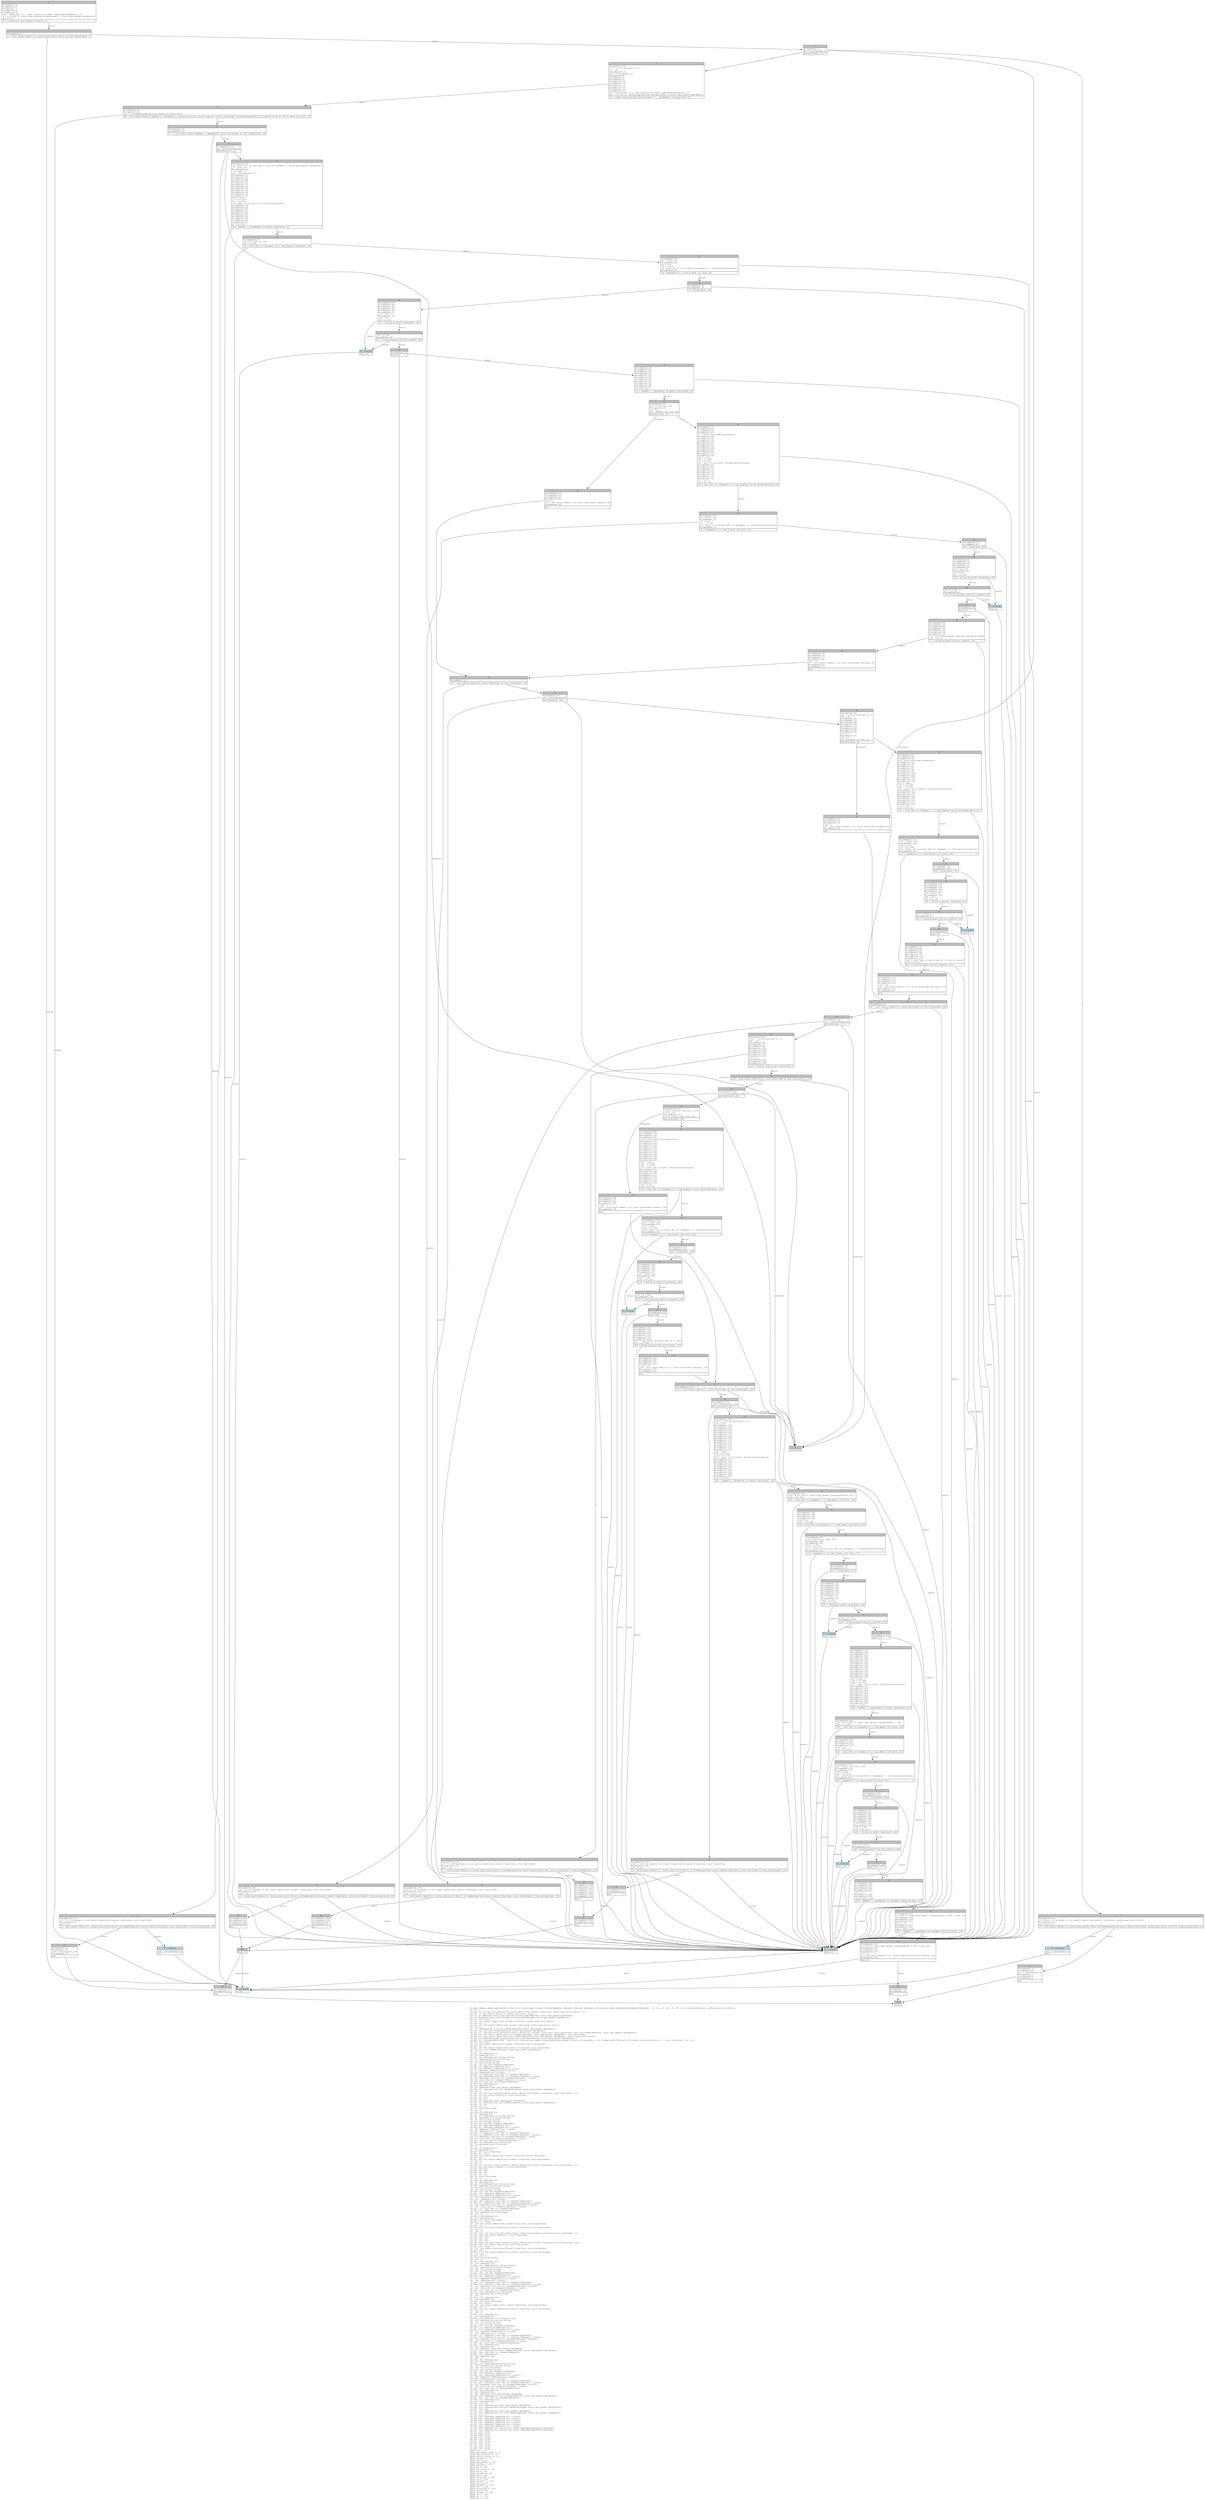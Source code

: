 digraph Mir_0_5579 {
    graph [fontname="Courier, monospace"];
    node [fontname="Courier, monospace"];
    edge [fontname="Courier, monospace"];
    label=<fn admin::handle_update_spot_market_if_factor(_1: anchor_lang::context::Context&lt;ReErased, ReErased, ReErased, ReErased, instructions::admin::AdminUpdateSpotMarket&lt;ReErased&gt;&gt;, _2: u16, _3: u32, _4: u32) -&gt; std::result::Result&lt;(), anchor_lang::error::Error&gt;<br align="left"/>let _5: ();<br align="left"/>let mut _6: std::ops::ControlFlow&lt;std::result::Result&lt;std::convert::Infallible, anchor_lang::error::Error&gt;, ()&gt;;<br align="left"/>let mut _7: std::result::Result&lt;(), anchor_lang::error::Error&gt;;<br align="left"/>let mut _8: &amp;ReErased anchor_lang::prelude::AccountLoader&lt;ReErased, state::spot_market::SpotMarket&gt;;<br align="left"/>let _9: &amp;ReErased anchor_lang::prelude::AccountLoader&lt;ReErased, state::spot_market::SpotMarket&gt;;<br align="left"/>let mut _10: isize;<br align="left"/>let _11: std::result::Result&lt;std::convert::Infallible, anchor_lang::error::Error&gt;;<br align="left"/>let mut _12: !;<br align="left"/>let mut _13: std::result::Result&lt;std::convert::Infallible, anchor_lang::error::Error&gt;;<br align="left"/>let _14: ();<br align="left"/>let _15: &amp;ReErased mut std::cell::RefMut&lt;ReErased, state::spot_market::SpotMarket&gt;;<br align="left"/>let mut _16: std::cell::RefMut&lt;ReErased, state::spot_market::SpotMarket&gt;;<br align="left"/>let mut _17: std::ops::ControlFlow&lt;std::result::Result&lt;std::convert::Infallible, error::ErrorCode&gt;, std::cell::RefMut&lt;ReErased, state::spot_market::SpotMarket&gt;&gt;;<br align="left"/>let mut _18: std::result::Result&lt;std::cell::RefMut&lt;ReErased, state::spot_market::SpotMarket&gt;, error::ErrorCode&gt;;<br align="left"/>let mut _19: std::result::Result&lt;std::cell::RefMut&lt;ReErased, state::spot_market::SpotMarket&gt;, anchor_lang::error::Error&gt;;<br align="left"/>let mut _20: &amp;ReErased anchor_lang::prelude::AccountLoader&lt;ReErased, state::spot_market::SpotMarket&gt;;<br align="left"/>let mut _21: Closure(DefId(0:5580 ~ drift[d311]::instructions::admin::handle_update_spot_market_if_factor::{closure#0}), [i32, Binder(extern &quot;RustCall&quot; fn((anchor_lang::error::Error,)) -&gt; error::ErrorCode, []), ()]);<br align="left"/>let mut _22: isize;<br align="left"/>let _23: std::result::Result&lt;std::convert::Infallible, error::ErrorCode&gt;;<br align="left"/>let mut _24: !;<br align="left"/>let mut _25: std::result::Result&lt;std::convert::Infallible, error::ErrorCode&gt;;<br align="left"/>let _26: std::cell::RefMut&lt;ReErased, state::spot_market::SpotMarket&gt;;<br align="left"/>let _27: ();<br align="left"/>let mut _28: &amp;ReErased str;<br align="left"/>let _29: &amp;ReErased str;<br align="left"/>let mut _30: &amp;ReErased std::string::String;<br align="left"/>let _31: &amp;ReErased std::string::String;<br align="left"/>let _32: std::string::String;<br align="left"/>let _33: std::string::String;<br align="left"/>let mut _34: std::fmt::Arguments&lt;ReErased&gt;;<br align="left"/>let mut _35: &amp;ReErased [&amp;ReErased str];<br align="left"/>let mut _36: &amp;ReErased [&amp;ReErased str; 1_usize];<br align="left"/>let _37: &amp;ReErased [&amp;ReErased str; 1_usize];<br align="left"/>let _38: [&amp;ReErased str; 1_usize];<br align="left"/>let mut _39: &amp;ReErased [core::fmt::rt::Argument&lt;ReErased&gt;];<br align="left"/>let mut _40: &amp;ReErased [core::fmt::rt::Argument&lt;ReErased&gt;; 1_usize];<br align="left"/>let _41: &amp;ReErased [core::fmt::rt::Argument&lt;ReErased&gt;; 1_usize];<br align="left"/>let _42: [core::fmt::rt::Argument&lt;ReErased&gt;; 1_usize];<br align="left"/>let mut _43: core::fmt::rt::Argument&lt;ReErased&gt;;<br align="left"/>let mut _44: &amp;ReErased u16;<br align="left"/>let _45: &amp;ReErased u16;<br align="left"/>let _46: &amp;ReErased state::spot_market::SpotMarket;<br align="left"/>let mut _47: &amp;ReErased std::cell::RefMut&lt;ReErased, state::spot_market::SpotMarket&gt;;<br align="left"/>let _48: ();<br align="left"/>let mut _49: std::ops::ControlFlow&lt;std::result::Result&lt;std::convert::Infallible, error::ErrorCode&gt;, ()&gt;;<br align="left"/>let mut _50: std::result::Result&lt;(), error::ErrorCode&gt;;<br align="left"/>let mut _51: bool;<br align="left"/>let mut _52: u16;<br align="left"/>let mut _53: &amp;ReErased state::spot_market::SpotMarket;<br align="left"/>let mut _54: &amp;ReErased std::cell::RefMut&lt;ReErased, state::spot_market::SpotMarket&gt;;<br align="left"/>let mut _55: u16;<br align="left"/>let mut _56: ();<br align="left"/>let _57: error::ErrorCode;<br align="left"/>let _58: ();<br align="left"/>let mut _59: &amp;ReErased str;<br align="left"/>let _60: &amp;ReErased str;<br align="left"/>let mut _61: &amp;ReErased std::string::String;<br align="left"/>let _62: &amp;ReErased std::string::String;<br align="left"/>let _63: std::string::String;<br align="left"/>let _64: std::string::String;<br align="left"/>let mut _65: std::fmt::Arguments&lt;ReErased&gt;;<br align="left"/>let mut _66: &amp;ReErased [&amp;ReErased str];<br align="left"/>let mut _67: &amp;ReErased [&amp;ReErased str; 2_usize];<br align="left"/>let _68: &amp;ReErased [&amp;ReErased str; 2_usize];<br align="left"/>let _69: [&amp;ReErased str; 2_usize];<br align="left"/>let mut _70: &amp;ReErased [core::fmt::rt::Argument&lt;ReErased&gt;];<br align="left"/>let mut _71: &amp;ReErased [core::fmt::rt::Argument&lt;ReErased&gt;; 1_usize];<br align="left"/>let _72: &amp;ReErased [core::fmt::rt::Argument&lt;ReErased&gt;; 1_usize];<br align="left"/>let _73: [core::fmt::rt::Argument&lt;ReErased&gt;; 1_usize];<br align="left"/>let mut _74: core::fmt::rt::Argument&lt;ReErased&gt;;<br align="left"/>let mut _75: &amp;ReErased error::ErrorCode;<br align="left"/>let _76: &amp;ReErased error::ErrorCode;<br align="left"/>let _77: ();<br align="left"/>let mut _78: &amp;ReErased str;<br align="left"/>let _79: &amp;ReErased str;<br align="left"/>let mut _80: error::ErrorCode;<br align="left"/>let mut _81: isize;<br align="left"/>let _82: std::result::Result&lt;std::convert::Infallible, error::ErrorCode&gt;;<br align="left"/>let mut _83: !;<br align="left"/>let mut _84: std::result::Result&lt;std::convert::Infallible, error::ErrorCode&gt;;<br align="left"/>let _85: ();<br align="left"/>let _86: ();<br align="left"/>let mut _87: std::ops::ControlFlow&lt;std::result::Result&lt;std::convert::Infallible, error::ErrorCode&gt;, ()&gt;;<br align="left"/>let mut _88: std::result::Result&lt;(), error::ErrorCode&gt;;<br align="left"/>let mut _89: bool;<br align="left"/>let mut _90: u32;<br align="left"/>let mut _91: u32;<br align="left"/>let mut _92: ();<br align="left"/>let _93: error::ErrorCode;<br align="left"/>let _94: ();<br align="left"/>let mut _95: &amp;ReErased str;<br align="left"/>let _96: &amp;ReErased str;<br align="left"/>let mut _97: &amp;ReErased std::string::String;<br align="left"/>let _98: &amp;ReErased std::string::String;<br align="left"/>let _99: std::string::String;<br align="left"/>let _100: std::string::String;<br align="left"/>let mut _101: std::fmt::Arguments&lt;ReErased&gt;;<br align="left"/>let mut _102: &amp;ReErased [&amp;ReErased str];<br align="left"/>let mut _103: &amp;ReErased [&amp;ReErased str; 2_usize];<br align="left"/>let _104: &amp;ReErased [&amp;ReErased str; 2_usize];<br align="left"/>let _105: [&amp;ReErased str; 2_usize];<br align="left"/>let mut _106: &amp;ReErased [core::fmt::rt::Argument&lt;ReErased&gt;];<br align="left"/>let mut _107: &amp;ReErased [core::fmt::rt::Argument&lt;ReErased&gt;; 1_usize];<br align="left"/>let _108: &amp;ReErased [core::fmt::rt::Argument&lt;ReErased&gt;; 1_usize];<br align="left"/>let _109: [core::fmt::rt::Argument&lt;ReErased&gt;; 1_usize];<br align="left"/>let mut _110: core::fmt::rt::Argument&lt;ReErased&gt;;<br align="left"/>let mut _111: &amp;ReErased error::ErrorCode;<br align="left"/>let _112: &amp;ReErased error::ErrorCode;<br align="left"/>let _113: ();<br align="left"/>let mut _114: &amp;ReErased str;<br align="left"/>let _115: &amp;ReErased str;<br align="left"/>let mut _116: error::ErrorCode;<br align="left"/>let mut _117: isize;<br align="left"/>let _118: std::result::Result&lt;std::convert::Infallible, error::ErrorCode&gt;;<br align="left"/>let mut _119: !;<br align="left"/>let mut _120: std::result::Result&lt;std::convert::Infallible, error::ErrorCode&gt;;<br align="left"/>let _121: ();<br align="left"/>let _122: ();<br align="left"/>let mut _123: std::ops::ControlFlow&lt;std::result::Result&lt;std::convert::Infallible, error::ErrorCode&gt;, ()&gt;;<br align="left"/>let mut _124: std::result::Result&lt;(), error::ErrorCode&gt;;<br align="left"/>let mut _125: bool;<br align="left"/>let mut _126: u32;<br align="left"/>let mut _127: u32;<br align="left"/>let mut _128: std::ops::ControlFlow&lt;std::result::Result&lt;std::convert::Infallible, error::ErrorCode&gt;, u32&gt;;<br align="left"/>let mut _129: std::result::Result&lt;u32, error::ErrorCode&gt;;<br align="left"/>let mut _130: isize;<br align="left"/>let _131: std::result::Result&lt;std::convert::Infallible, error::ErrorCode&gt;;<br align="left"/>let mut _132: !;<br align="left"/>let mut _133: std::result::Result&lt;std::convert::Infallible, error::ErrorCode&gt;;<br align="left"/>let _134: u32;<br align="left"/>let mut _135: ();<br align="left"/>let _136: error::ErrorCode;<br align="left"/>let _137: ();<br align="left"/>let mut _138: &amp;ReErased str;<br align="left"/>let _139: &amp;ReErased str;<br align="left"/>let mut _140: &amp;ReErased std::string::String;<br align="left"/>let _141: &amp;ReErased std::string::String;<br align="left"/>let _142: std::string::String;<br align="left"/>let _143: std::string::String;<br align="left"/>let mut _144: std::fmt::Arguments&lt;ReErased&gt;;<br align="left"/>let mut _145: &amp;ReErased [&amp;ReErased str];<br align="left"/>let mut _146: &amp;ReErased [&amp;ReErased str; 2_usize];<br align="left"/>let _147: &amp;ReErased [&amp;ReErased str; 2_usize];<br align="left"/>let _148: [&amp;ReErased str; 2_usize];<br align="left"/>let mut _149: &amp;ReErased [core::fmt::rt::Argument&lt;ReErased&gt;];<br align="left"/>let mut _150: &amp;ReErased [core::fmt::rt::Argument&lt;ReErased&gt;; 1_usize];<br align="left"/>let _151: &amp;ReErased [core::fmt::rt::Argument&lt;ReErased&gt;; 1_usize];<br align="left"/>let _152: [core::fmt::rt::Argument&lt;ReErased&gt;; 1_usize];<br align="left"/>let mut _153: core::fmt::rt::Argument&lt;ReErased&gt;;<br align="left"/>let mut _154: &amp;ReErased error::ErrorCode;<br align="left"/>let _155: &amp;ReErased error::ErrorCode;<br align="left"/>let _156: ();<br align="left"/>let mut _157: &amp;ReErased str;<br align="left"/>let _158: &amp;ReErased str;<br align="left"/>let mut _159: error::ErrorCode;<br align="left"/>let mut _160: isize;<br align="left"/>let _161: std::result::Result&lt;std::convert::Infallible, error::ErrorCode&gt;;<br align="left"/>let mut _162: !;<br align="left"/>let mut _163: std::result::Result&lt;std::convert::Infallible, error::ErrorCode&gt;;<br align="left"/>let _164: ();<br align="left"/>let _165: ();<br align="left"/>let mut _166: &amp;ReErased str;<br align="left"/>let _167: &amp;ReErased str;<br align="left"/>let mut _168: &amp;ReErased std::string::String;<br align="left"/>let _169: &amp;ReErased std::string::String;<br align="left"/>let _170: std::string::String;<br align="left"/>let _171: std::string::String;<br align="left"/>let mut _172: std::fmt::Arguments&lt;ReErased&gt;;<br align="left"/>let mut _173: &amp;ReErased [&amp;ReErased str];<br align="left"/>let mut _174: &amp;ReErased [&amp;ReErased str; 2_usize];<br align="left"/>let _175: &amp;ReErased [&amp;ReErased str; 2_usize];<br align="left"/>let _176: [&amp;ReErased str; 2_usize];<br align="left"/>let mut _177: &amp;ReErased [core::fmt::rt::Argument&lt;ReErased&gt;];<br align="left"/>let mut _178: &amp;ReErased [core::fmt::rt::Argument&lt;ReErased&gt;; 2_usize];<br align="left"/>let _179: &amp;ReErased [core::fmt::rt::Argument&lt;ReErased&gt;; 2_usize];<br align="left"/>let _180: [core::fmt::rt::Argument&lt;ReErased&gt;; 2_usize];<br align="left"/>let mut _181: core::fmt::rt::Argument&lt;ReErased&gt;;<br align="left"/>let mut _182: &amp;ReErased u32;<br align="left"/>let _183: &amp;ReErased u32;<br align="left"/>let _184: &amp;ReErased state::spot_market::SpotMarket;<br align="left"/>let mut _185: &amp;ReErased std::cell::RefMut&lt;ReErased, state::spot_market::SpotMarket&gt;;<br align="left"/>let mut _186: core::fmt::rt::Argument&lt;ReErased&gt;;<br align="left"/>let mut _187: &amp;ReErased u32;<br align="left"/>let _188: &amp;ReErased u32;<br align="left"/>let _189: ();<br align="left"/>let mut _190: &amp;ReErased str;<br align="left"/>let _191: &amp;ReErased str;<br align="left"/>let mut _192: &amp;ReErased std::string::String;<br align="left"/>let _193: &amp;ReErased std::string::String;<br align="left"/>let _194: std::string::String;<br align="left"/>let _195: std::string::String;<br align="left"/>let mut _196: std::fmt::Arguments&lt;ReErased&gt;;<br align="left"/>let mut _197: &amp;ReErased [&amp;ReErased str];<br align="left"/>let mut _198: &amp;ReErased [&amp;ReErased str; 2_usize];<br align="left"/>let _199: &amp;ReErased [&amp;ReErased str; 2_usize];<br align="left"/>let _200: [&amp;ReErased str; 2_usize];<br align="left"/>let mut _201: &amp;ReErased [core::fmt::rt::Argument&lt;ReErased&gt;];<br align="left"/>let mut _202: &amp;ReErased [core::fmt::rt::Argument&lt;ReErased&gt;; 2_usize];<br align="left"/>let _203: &amp;ReErased [core::fmt::rt::Argument&lt;ReErased&gt;; 2_usize];<br align="left"/>let _204: [core::fmt::rt::Argument&lt;ReErased&gt;; 2_usize];<br align="left"/>let mut _205: core::fmt::rt::Argument&lt;ReErased&gt;;<br align="left"/>let mut _206: &amp;ReErased u32;<br align="left"/>let _207: &amp;ReErased u32;<br align="left"/>let _208: &amp;ReErased state::spot_market::SpotMarket;<br align="left"/>let mut _209: &amp;ReErased std::cell::RefMut&lt;ReErased, state::spot_market::SpotMarket&gt;;<br align="left"/>let mut _210: core::fmt::rt::Argument&lt;ReErased&gt;;<br align="left"/>let mut _211: &amp;ReErased u32;<br align="left"/>let _212: &amp;ReErased u32;<br align="left"/>let mut _213: u32;<br align="left"/>let mut _214: &amp;ReErased mut state::spot_market::SpotMarket;<br align="left"/>let mut _215: &amp;ReErased mut std::cell::RefMut&lt;ReErased, state::spot_market::SpotMarket&gt;;<br align="left"/>let mut _216: u32;<br align="left"/>let mut _217: &amp;ReErased mut state::spot_market::SpotMarket;<br align="left"/>let mut _218: &amp;ReErased mut std::cell::RefMut&lt;ReErased, state::spot_market::SpotMarket&gt;;<br align="left"/>let mut _219: ();<br align="left"/>let mut _220: &amp;ReErased [&amp;ReErased str; 2_usize];<br align="left"/>let mut _221: &amp;ReErased [&amp;ReErased str; 2_usize];<br align="left"/>let mut _222: &amp;ReErased [&amp;ReErased str; 2_usize];<br align="left"/>let mut _223: &amp;ReErased [&amp;ReErased str; 2_usize];<br align="left"/>let mut _224: &amp;ReErased [&amp;ReErased str; 2_usize];<br align="left"/>let mut _225: &amp;ReErased [&amp;ReErased str; 1_usize];<br align="left"/>let mut _226: &amp;ReErased mut instructions::admin::AdminUpdateSpotMarket&lt;ReErased&gt;;<br align="left"/>let mut _227: &amp;ReErased mut instructions::admin::AdminUpdateSpotMarket&lt;ReErased&gt;;<br align="left"/>let mut _228: isize;<br align="left"/>let mut _229: isize;<br align="left"/>let mut _230: isize;<br align="left"/>let mut _231: isize;<br align="left"/>let mut _232: isize;<br align="left"/>let mut _233: isize;<br align="left"/>let mut _234: isize;<br align="left"/>let mut _235: isize;<br align="left"/>let mut _236: isize;<br align="left"/>let mut _237: isize;<br align="left"/>debug ctx =&gt; _1;<br align="left"/>debug spot_market_index =&gt; _2;<br align="left"/>debug user_if_factor =&gt; _3;<br align="left"/>debug total_if_factor =&gt; _4;<br align="left"/>debug residual =&gt; _11;<br align="left"/>debug val =&gt; _14;<br align="left"/>debug spot_market =&gt; _15;<br align="left"/>debug residual =&gt; _23;<br align="left"/>debug val =&gt; _26;<br align="left"/>debug res =&gt; _33;<br align="left"/>debug error_code =&gt; _57;<br align="left"/>debug res =&gt; _64;<br align="left"/>debug residual =&gt; _82;<br align="left"/>debug val =&gt; _85;<br align="left"/>debug error_code =&gt; _93;<br align="left"/>debug res =&gt; _100;<br align="left"/>debug residual =&gt; _118;<br align="left"/>debug val =&gt; _121;<br align="left"/>debug residual =&gt; _131;<br align="left"/>debug val =&gt; _134;<br align="left"/>debug error_code =&gt; _136;<br align="left"/>debug res =&gt; _143;<br align="left"/>debug residual =&gt; _161;<br align="left"/>debug val =&gt; _164;<br align="left"/>debug res =&gt; _171;<br align="left"/>debug res =&gt; _195;<br align="left"/>>;
    bb0__0_5579 [shape="none", label=<<table border="0" cellborder="1" cellspacing="0"><tr><td bgcolor="gray" align="center" colspan="1">0</td></tr><tr><td align="left" balign="left">StorageLive(_5)<br/>StorageLive(_6)<br/>StorageLive(_7)<br/>StorageLive(_8)<br/>StorageLive(_9)<br/>_226 = deref_copy (_1.1: &amp;mut instructions::admin::AdminUpdateSpotMarket&lt;'_&gt;)<br/>_9 = &amp;((*_226).2: anchor_lang::prelude::AccountLoader&lt;'_, state::spot_market::SpotMarket&gt;)<br/>_8 = &amp;(*_9)<br/></td></tr><tr><td align="left">_7 = constraints::spot_market_valid(move _8)</td></tr></table>>];
    bb1__0_5579 [shape="none", label=<<table border="0" cellborder="1" cellspacing="0"><tr><td bgcolor="gray" align="center" colspan="1">1</td></tr><tr><td align="left" balign="left">StorageDead(_8)<br/></td></tr><tr><td align="left">_6 = &lt;std::result::Result&lt;(), anchor_lang::error::Error&gt; as Try&gt;::branch(move _7)</td></tr></table>>];
    bb2__0_5579 [shape="none", label=<<table border="0" cellborder="1" cellspacing="0"><tr><td bgcolor="gray" align="center" colspan="1">2</td></tr><tr><td align="left" balign="left">StorageDead(_7)<br/>_10 = discriminant(_6)<br/></td></tr><tr><td align="left">switchInt(move _10)</td></tr></table>>];
    bb3__0_5579 [shape="none", label=<<table border="0" cellborder="1" cellspacing="0"><tr><td bgcolor="gray" align="center" colspan="1">3</td></tr><tr><td align="left" balign="left">StorageLive(_14)<br/>_14 = ((_6 as Continue).0: ())<br/>_5 = _14<br/>StorageDead(_14)<br/>_228 = discriminant(_6)<br/>StorageDead(_9)<br/>StorageDead(_6)<br/>StorageDead(_5)<br/>StorageLive(_15)<br/>StorageLive(_16)<br/>StorageLive(_17)<br/>StorageLive(_18)<br/>StorageLive(_19)<br/>StorageLive(_20)<br/>_227 = deref_copy (_1.1: &amp;mut instructions::admin::AdminUpdateSpotMarket&lt;'_&gt;)<br/>_20 = &amp;((*_227).2: anchor_lang::prelude::AccountLoader&lt;'_, state::spot_market::SpotMarket&gt;)<br/></td></tr><tr><td align="left">_19 = anchor_lang::prelude::AccountLoader::&lt;'_, SpotMarket&gt;::load_mut(move _20)</td></tr></table>>];
    bb4__0_5579 [shape="none", label=<<table border="0" cellborder="1" cellspacing="0"><tr><td bgcolor="gray" align="center" colspan="1">4</td></tr><tr><td align="left">unreachable</td></tr></table>>];
    bb5__0_5579 [shape="none", label=<<table border="0" cellborder="1" cellspacing="0"><tr><td bgcolor="gray" align="center" colspan="1">5</td></tr><tr><td align="left" balign="left">StorageLive(_11)<br/>_11 = move ((_6 as Break).0: std::result::Result&lt;std::convert::Infallible, anchor_lang::error::Error&gt;)<br/>StorageLive(_13)<br/>_13 = move _11<br/></td></tr><tr><td align="left">_0 = &lt;std::result::Result&lt;(), anchor_lang::error::Error&gt; as FromResidual&lt;std::result::Result&lt;Infallible, anchor_lang::error::Error&gt;&gt;&gt;::from_residual(move _13)</td></tr></table>>];
    bb6__0_5579 [shape="none", label=<<table border="0" cellborder="1" cellspacing="0"><tr><td bgcolor="gray" align="center" colspan="1">6</td></tr><tr><td align="left" balign="left">StorageDead(_13)<br/>StorageDead(_11)<br/>_234 = discriminant(_6)<br/>StorageDead(_9)<br/>StorageDead(_6)<br/>StorageDead(_5)<br/></td></tr><tr><td align="left">goto</td></tr></table>>];
    bb7__0_5579 [shape="none", label=<<table border="0" cellborder="1" cellspacing="0"><tr><td bgcolor="gray" align="center" colspan="1">7</td></tr><tr><td align="left" balign="left">StorageDead(_20)<br/>StorageLive(_21)<br/>_21 = {closure@programs/drift/src/macros.rs:58:44: 58:47}<br/></td></tr><tr><td align="left">_18 = std::result::Result::&lt;RefMut&lt;'_, SpotMarket&gt;, anchor_lang::error::Error&gt;::map_err::&lt;error::ErrorCode, {closure@programs/drift/src/macros.rs:58:44: 58:47}&gt;(move _19, move _21)</td></tr></table>>];
    bb8__0_5579 [shape="none", label=<<table border="0" cellborder="1" cellspacing="0"><tr><td bgcolor="gray" align="center" colspan="1">8</td></tr><tr><td align="left" balign="left">StorageDead(_21)<br/>StorageDead(_19)<br/></td></tr><tr><td align="left">_17 = &lt;std::result::Result&lt;RefMut&lt;'_, SpotMarket&gt;, error::ErrorCode&gt; as Try&gt;::branch(move _18)</td></tr></table>>];
    bb9__0_5579 [shape="none", label=<<table border="0" cellborder="1" cellspacing="0"><tr><td bgcolor="gray" align="center" colspan="1">9</td></tr><tr><td align="left" balign="left">StorageDead(_18)<br/>_22 = discriminant(_17)<br/></td></tr><tr><td align="left">switchInt(move _22)</td></tr></table>>];
    bb10__0_5579 [shape="none", label=<<table border="0" cellborder="1" cellspacing="0"><tr><td bgcolor="gray" align="center" colspan="1">10</td></tr><tr><td align="left" balign="left">StorageLive(_26)<br/>_26 = move ((_17 as Continue).0: std::cell::RefMut&lt;'_, state::spot_market::SpotMarket&gt;)<br/>_16 = move _26<br/>StorageDead(_26)<br/>_15 = &amp;mut _16<br/>_232 = discriminant(_17)<br/>StorageDead(_17)<br/>StorageLive(_27)<br/>StorageLive(_28)<br/>StorageLive(_29)<br/>StorageLive(_30)<br/>StorageLive(_31)<br/>StorageLive(_32)<br/>StorageLive(_33)<br/>StorageLive(_34)<br/>StorageLive(_35)<br/>StorageLive(_36)<br/>StorageLive(_37)<br/>_225 = const _<br/>_37 = &amp;(*_225)<br/>_36 = &amp;(*_37)<br/>_35 = move _36 as &amp;[&amp;str] (PointerCoercion(Unsize))<br/>StorageDead(_36)<br/>StorageLive(_39)<br/>StorageLive(_40)<br/>StorageLive(_41)<br/>StorageLive(_42)<br/>StorageLive(_43)<br/>StorageLive(_44)<br/>StorageLive(_45)<br/>StorageLive(_46)<br/>StorageLive(_47)<br/>_47 = &amp;(*_15)<br/></td></tr><tr><td align="left">_46 = &lt;RefMut&lt;'_, SpotMarket&gt; as Deref&gt;::deref(move _47)</td></tr></table>>];
    bb11__0_5579 [shape="none", label=<<table border="0" cellborder="1" cellspacing="0"><tr><td bgcolor="gray" align="center" colspan="1">11</td></tr><tr><td align="left" balign="left">StorageLive(_23)<br/>_23 = ((_17 as Break).0: std::result::Result&lt;std::convert::Infallible, error::ErrorCode&gt;)<br/>StorageLive(_25)<br/>_25 = _23<br/></td></tr><tr><td align="left">_0 = &lt;std::result::Result&lt;(), anchor_lang::error::Error&gt; as FromResidual&lt;std::result::Result&lt;Infallible, error::ErrorCode&gt;&gt;&gt;::from_residual(move _25)</td></tr></table>>];
    bb12__0_5579 [shape="none", label=<<table border="0" cellborder="1" cellspacing="0"><tr><td bgcolor="gray" align="center" colspan="1">12</td></tr><tr><td align="left" balign="left">StorageDead(_25)<br/>StorageDead(_23)<br/>_230 = discriminant(_17)<br/>StorageDead(_17)<br/></td></tr><tr><td align="left">goto</td></tr></table>>];
    bb13__0_5579 [shape="none", label=<<table border="0" cellborder="1" cellspacing="0"><tr><td bgcolor="gray" align="center" colspan="1">13</td></tr><tr><td align="left" balign="left">StorageDead(_47)<br/>_45 = &amp;((*_46).42: u16)<br/>_44 = &amp;(*_45)<br/></td></tr><tr><td align="left">_43 = core::fmt::rt::Argument::&lt;'_&gt;::new_display::&lt;u16&gt;(move _44)</td></tr></table>>];
    bb14__0_5579 [shape="none", label=<<table border="0" cellborder="1" cellspacing="0"><tr><td bgcolor="gray" align="center" colspan="1">14</td></tr><tr><td align="left" balign="left">StorageDead(_44)<br/>_42 = [move _43]<br/>StorageDead(_43)<br/>_41 = &amp;_42<br/>_40 = &amp;(*_41)<br/>_39 = move _40 as &amp;[core::fmt::rt::Argument&lt;'_&gt;] (PointerCoercion(Unsize))<br/>StorageDead(_40)<br/></td></tr><tr><td align="left">_34 = Arguments::&lt;'_&gt;::new_v1(move _35, move _39)</td></tr></table>>];
    bb15__0_5579 [shape="none", label=<<table border="0" cellborder="1" cellspacing="0"><tr><td bgcolor="gray" align="center" colspan="1">15</td></tr><tr><td align="left" balign="left">StorageDead(_39)<br/>StorageDead(_35)<br/></td></tr><tr><td align="left">_33 = format(move _34)</td></tr></table>>];
    bb16__0_5579 [shape="none", label=<<table border="0" cellborder="1" cellspacing="0"><tr><td bgcolor="gray" align="center" colspan="1">16</td></tr><tr><td align="left" balign="left">StorageDead(_34)<br/>StorageDead(_46)<br/>StorageDead(_45)<br/>StorageDead(_42)<br/>StorageDead(_41)<br/>StorageDead(_37)<br/>_32 = move _33<br/>StorageDead(_33)<br/>_31 = &amp;_32<br/>_30 = &amp;(*_31)<br/></td></tr><tr><td align="left">_29 = &lt;String as Deref&gt;::deref(move _30)</td></tr></table>>];
    bb17__0_5579 [shape="none", label=<<table border="0" cellborder="1" cellspacing="0"><tr><td bgcolor="gray" align="center" colspan="1">17</td></tr><tr><td align="left" balign="left">_28 = &amp;(*_29)<br/>StorageDead(_30)<br/></td></tr><tr><td align="left">_27 = solana_program::log::sol_log(move _28)</td></tr></table>>];
    bb18__0_5579 [shape="none", label=<<table border="0" cellborder="1" cellspacing="0"><tr><td bgcolor="gray" align="center" colspan="1">18</td></tr><tr><td align="left" balign="left">StorageDead(_28)<br/></td></tr><tr><td align="left">drop(_32)</td></tr></table>>];
    bb19__0_5579 [shape="none", label=<<table border="0" cellborder="1" cellspacing="0"><tr><td bgcolor="gray" align="center" colspan="1">19</td></tr><tr><td align="left" balign="left">StorageDead(_32)<br/>StorageDead(_31)<br/>StorageDead(_29)<br/>StorageDead(_27)<br/>StorageLive(_48)<br/>StorageLive(_49)<br/>StorageLive(_50)<br/>StorageLive(_51)<br/>StorageLive(_52)<br/>StorageLive(_53)<br/>StorageLive(_54)<br/>_54 = &amp;(*_15)<br/></td></tr><tr><td align="left">_53 = &lt;RefMut&lt;'_, SpotMarket&gt; as Deref&gt;::deref(move _54)</td></tr></table>>];
    bb20__0_5579 [shape="none", label=<<table border="0" cellborder="1" cellspacing="0"><tr><td bgcolor="gray" align="center" colspan="1">20</td></tr><tr><td align="left" balign="left">StorageDead(_54)<br/>_52 = ((*_53).42: u16)<br/>StorageLive(_55)<br/>_55 = _2<br/>_51 = Eq(move _52, move _55)<br/></td></tr><tr><td align="left">switchInt(move _51)</td></tr></table>>];
    bb21__0_5579 [shape="none", label=<<table border="0" cellborder="1" cellspacing="0"><tr><td bgcolor="gray" align="center" colspan="1">21</td></tr><tr><td align="left" balign="left">StorageDead(_55)<br/>StorageDead(_53)<br/>StorageDead(_52)<br/>StorageLive(_56)<br/>_56 = ()<br/>_50 = std::result::Result::&lt;(), error::ErrorCode&gt;::Ok(move _56)<br/>StorageDead(_56)<br/></td></tr><tr><td align="left">goto</td></tr></table>>];
    bb22__0_5579 [shape="none", label=<<table border="0" cellborder="1" cellspacing="0"><tr><td bgcolor="gray" align="center" colspan="1">22</td></tr><tr><td align="left" balign="left">StorageDead(_55)<br/>StorageDead(_53)<br/>StorageDead(_52)<br/>StorageLive(_57)<br/>_57 = error::ErrorCode::DefaultError<br/>StorageLive(_58)<br/>StorageLive(_59)<br/>StorageLive(_60)<br/>StorageLive(_61)<br/>StorageLive(_62)<br/>StorageLive(_63)<br/>StorageLive(_64)<br/>StorageLive(_65)<br/>StorageLive(_66)<br/>StorageLive(_67)<br/>StorageLive(_68)<br/>_224 = const _<br/>_68 = &amp;(*_224)<br/>_67 = &amp;(*_68)<br/>_66 = move _67 as &amp;[&amp;str] (PointerCoercion(Unsize))<br/>StorageDead(_67)<br/>StorageLive(_70)<br/>StorageLive(_71)<br/>StorageLive(_72)<br/>StorageLive(_73)<br/>StorageLive(_74)<br/>StorageLive(_75)<br/>StorageLive(_76)<br/>_76 = &amp;_57<br/>_75 = &amp;(*_76)<br/></td></tr><tr><td align="left">_74 = core::fmt::rt::Argument::&lt;'_&gt;::new_display::&lt;error::ErrorCode&gt;(move _75)</td></tr></table>>];
    bb23__0_5579 [shape="none", label=<<table border="0" cellborder="1" cellspacing="0"><tr><td bgcolor="gray" align="center" colspan="1">23</td></tr><tr><td align="left" balign="left">StorageDead(_75)<br/>_73 = [move _74]<br/>StorageDead(_74)<br/>_72 = &amp;_73<br/>_71 = &amp;(*_72)<br/>_70 = move _71 as &amp;[core::fmt::rt::Argument&lt;'_&gt;] (PointerCoercion(Unsize))<br/>StorageDead(_71)<br/></td></tr><tr><td align="left">_65 = Arguments::&lt;'_&gt;::new_v1(move _66, move _70)</td></tr></table>>];
    bb24__0_5579 [shape="none", label=<<table border="0" cellborder="1" cellspacing="0"><tr><td bgcolor="gray" align="center" colspan="1">24</td></tr><tr><td align="left" balign="left">StorageDead(_70)<br/>StorageDead(_66)<br/></td></tr><tr><td align="left">_64 = format(move _65)</td></tr></table>>];
    bb25__0_5579 [shape="none", label=<<table border="0" cellborder="1" cellspacing="0"><tr><td bgcolor="gray" align="center" colspan="1">25</td></tr><tr><td align="left" balign="left">StorageDead(_65)<br/>StorageDead(_76)<br/>StorageDead(_73)<br/>StorageDead(_72)<br/>StorageDead(_68)<br/>_63 = move _64<br/>StorageDead(_64)<br/>_62 = &amp;_63<br/>_61 = &amp;(*_62)<br/></td></tr><tr><td align="left">_60 = &lt;String as Deref&gt;::deref(move _61)</td></tr></table>>];
    bb26__0_5579 [shape="none", label=<<table border="0" cellborder="1" cellspacing="0"><tr><td bgcolor="gray" align="center" colspan="1">26</td></tr><tr><td align="left" balign="left">_59 = &amp;(*_60)<br/>StorageDead(_61)<br/></td></tr><tr><td align="left">_58 = solana_program::log::sol_log(move _59)</td></tr></table>>];
    bb27__0_5579 [shape="none", label=<<table border="0" cellborder="1" cellspacing="0"><tr><td bgcolor="gray" align="center" colspan="1">27</td></tr><tr><td align="left" balign="left">StorageDead(_59)<br/></td></tr><tr><td align="left">drop(_63)</td></tr></table>>];
    bb28__0_5579 [shape="none", label=<<table border="0" cellborder="1" cellspacing="0"><tr><td bgcolor="gray" align="center" colspan="1">28</td></tr><tr><td align="left" balign="left">StorageDead(_63)<br/>StorageDead(_62)<br/>StorageDead(_60)<br/>StorageDead(_58)<br/>StorageLive(_77)<br/>StorageLive(_78)<br/>StorageLive(_79)<br/>_79 = const &quot;spot_market_index dne spot_market.index&quot;<br/>_78 = &amp;(*_79)<br/></td></tr><tr><td align="left">_77 = solana_program::log::sol_log(move _78)</td></tr></table>>];
    bb29__0_5579 [shape="none", label=<<table border="0" cellborder="1" cellspacing="0"><tr><td bgcolor="gray" align="center" colspan="1">29</td></tr><tr><td align="left" balign="left">StorageDead(_78)<br/>StorageDead(_79)<br/>StorageDead(_77)<br/>StorageLive(_80)<br/>_80 = _57<br/>_50 = std::result::Result::&lt;(), error::ErrorCode&gt;::Err(move _80)<br/>StorageDead(_80)<br/>StorageDead(_57)<br/></td></tr><tr><td align="left">goto</td></tr></table>>];
    bb30__0_5579 [shape="none", label=<<table border="0" cellborder="1" cellspacing="0"><tr><td bgcolor="gray" align="center" colspan="1">30</td></tr><tr><td align="left" balign="left">StorageDead(_51)<br/></td></tr><tr><td align="left">_49 = &lt;std::result::Result&lt;(), error::ErrorCode&gt; as Try&gt;::branch(move _50)</td></tr></table>>];
    bb31__0_5579 [shape="none", label=<<table border="0" cellborder="1" cellspacing="0"><tr><td bgcolor="gray" align="center" colspan="1">31</td></tr><tr><td align="left" balign="left">StorageDead(_50)<br/>_81 = discriminant(_49)<br/></td></tr><tr><td align="left">switchInt(move _81)</td></tr></table>>];
    bb32__0_5579 [shape="none", label=<<table border="0" cellborder="1" cellspacing="0"><tr><td bgcolor="gray" align="center" colspan="1">32</td></tr><tr><td align="left" balign="left">StorageLive(_85)<br/>_85 = ((_49 as Continue).0: ())<br/>_48 = _85<br/>StorageDead(_85)<br/>StorageDead(_49)<br/>StorageDead(_48)<br/>StorageLive(_86)<br/>StorageLive(_87)<br/>StorageLive(_88)<br/>StorageLive(_89)<br/>StorageLive(_90)<br/>_90 = _3<br/>StorageLive(_91)<br/>_91 = _4<br/>_89 = Le(move _90, move _91)<br/></td></tr><tr><td align="left">switchInt(move _89)</td></tr></table>>];
    bb33__0_5579 [shape="none", label=<<table border="0" cellborder="1" cellspacing="0"><tr><td bgcolor="gray" align="center" colspan="1">33</td></tr><tr><td align="left" balign="left">StorageLive(_82)<br/>_82 = ((_49 as Break).0: std::result::Result&lt;std::convert::Infallible, error::ErrorCode&gt;)<br/>StorageLive(_84)<br/>_84 = _82<br/></td></tr><tr><td align="left">_0 = &lt;std::result::Result&lt;(), anchor_lang::error::Error&gt; as FromResidual&lt;std::result::Result&lt;Infallible, error::ErrorCode&gt;&gt;&gt;::from_residual(move _84)</td></tr></table>>];
    bb34__0_5579 [shape="none", label=<<table border="0" cellborder="1" cellspacing="0"><tr><td bgcolor="gray" align="center" colspan="1">34</td></tr><tr><td align="left" balign="left">StorageDead(_84)<br/>StorageDead(_82)<br/>StorageDead(_49)<br/>StorageDead(_48)<br/></td></tr><tr><td align="left">goto</td></tr></table>>];
    bb35__0_5579 [shape="none", label=<<table border="0" cellborder="1" cellspacing="0"><tr><td bgcolor="gray" align="center" colspan="1">35</td></tr><tr><td align="left" balign="left">StorageDead(_91)<br/>StorageDead(_90)<br/>StorageLive(_92)<br/>_92 = ()<br/>_88 = std::result::Result::&lt;(), error::ErrorCode&gt;::Ok(move _92)<br/>StorageDead(_92)<br/></td></tr><tr><td align="left">goto</td></tr></table>>];
    bb36__0_5579 [shape="none", label=<<table border="0" cellborder="1" cellspacing="0"><tr><td bgcolor="gray" align="center" colspan="1">36</td></tr><tr><td align="left" balign="left">StorageDead(_91)<br/>StorageDead(_90)<br/>StorageLive(_93)<br/>_93 = error::ErrorCode::DefaultError<br/>StorageLive(_94)<br/>StorageLive(_95)<br/>StorageLive(_96)<br/>StorageLive(_97)<br/>StorageLive(_98)<br/>StorageLive(_99)<br/>StorageLive(_100)<br/>StorageLive(_101)<br/>StorageLive(_102)<br/>StorageLive(_103)<br/>StorageLive(_104)<br/>_223 = const _<br/>_104 = &amp;(*_223)<br/>_103 = &amp;(*_104)<br/>_102 = move _103 as &amp;[&amp;str] (PointerCoercion(Unsize))<br/>StorageDead(_103)<br/>StorageLive(_106)<br/>StorageLive(_107)<br/>StorageLive(_108)<br/>StorageLive(_109)<br/>StorageLive(_110)<br/>StorageLive(_111)<br/>StorageLive(_112)<br/>_112 = &amp;_93<br/>_111 = &amp;(*_112)<br/></td></tr><tr><td align="left">_110 = core::fmt::rt::Argument::&lt;'_&gt;::new_display::&lt;error::ErrorCode&gt;(move _111)</td></tr></table>>];
    bb37__0_5579 [shape="none", label=<<table border="0" cellborder="1" cellspacing="0"><tr><td bgcolor="gray" align="center" colspan="1">37</td></tr><tr><td align="left" balign="left">StorageDead(_111)<br/>_109 = [move _110]<br/>StorageDead(_110)<br/>_108 = &amp;_109<br/>_107 = &amp;(*_108)<br/>_106 = move _107 as &amp;[core::fmt::rt::Argument&lt;'_&gt;] (PointerCoercion(Unsize))<br/>StorageDead(_107)<br/></td></tr><tr><td align="left">_101 = Arguments::&lt;'_&gt;::new_v1(move _102, move _106)</td></tr></table>>];
    bb38__0_5579 [shape="none", label=<<table border="0" cellborder="1" cellspacing="0"><tr><td bgcolor="gray" align="center" colspan="1">38</td></tr><tr><td align="left" balign="left">StorageDead(_106)<br/>StorageDead(_102)<br/></td></tr><tr><td align="left">_100 = format(move _101)</td></tr></table>>];
    bb39__0_5579 [shape="none", label=<<table border="0" cellborder="1" cellspacing="0"><tr><td bgcolor="gray" align="center" colspan="1">39</td></tr><tr><td align="left" balign="left">StorageDead(_101)<br/>StorageDead(_112)<br/>StorageDead(_109)<br/>StorageDead(_108)<br/>StorageDead(_104)<br/>_99 = move _100<br/>StorageDead(_100)<br/>_98 = &amp;_99<br/>_97 = &amp;(*_98)<br/></td></tr><tr><td align="left">_96 = &lt;String as Deref&gt;::deref(move _97)</td></tr></table>>];
    bb40__0_5579 [shape="none", label=<<table border="0" cellborder="1" cellspacing="0"><tr><td bgcolor="gray" align="center" colspan="1">40</td></tr><tr><td align="left" balign="left">_95 = &amp;(*_96)<br/>StorageDead(_97)<br/></td></tr><tr><td align="left">_94 = solana_program::log::sol_log(move _95)</td></tr></table>>];
    bb41__0_5579 [shape="none", label=<<table border="0" cellborder="1" cellspacing="0"><tr><td bgcolor="gray" align="center" colspan="1">41</td></tr><tr><td align="left" balign="left">StorageDead(_95)<br/></td></tr><tr><td align="left">drop(_99)</td></tr></table>>];
    bb42__0_5579 [shape="none", label=<<table border="0" cellborder="1" cellspacing="0"><tr><td bgcolor="gray" align="center" colspan="1">42</td></tr><tr><td align="left" balign="left">StorageDead(_99)<br/>StorageDead(_98)<br/>StorageDead(_96)<br/>StorageDead(_94)<br/>StorageLive(_113)<br/>StorageLive(_114)<br/>StorageLive(_115)<br/>_115 = const &quot;user_if_factor must be &lt;= total_if_factor&quot;<br/>_114 = &amp;(*_115)<br/></td></tr><tr><td align="left">_113 = solana_program::log::sol_log(move _114)</td></tr></table>>];
    bb43__0_5579 [shape="none", label=<<table border="0" cellborder="1" cellspacing="0"><tr><td bgcolor="gray" align="center" colspan="1">43</td></tr><tr><td align="left" balign="left">StorageDead(_114)<br/>StorageDead(_115)<br/>StorageDead(_113)<br/>StorageLive(_116)<br/>_116 = _93<br/>_88 = std::result::Result::&lt;(), error::ErrorCode&gt;::Err(move _116)<br/>StorageDead(_116)<br/>StorageDead(_93)<br/></td></tr><tr><td align="left">goto</td></tr></table>>];
    bb44__0_5579 [shape="none", label=<<table border="0" cellborder="1" cellspacing="0"><tr><td bgcolor="gray" align="center" colspan="1">44</td></tr><tr><td align="left" balign="left">StorageDead(_89)<br/></td></tr><tr><td align="left">_87 = &lt;std::result::Result&lt;(), error::ErrorCode&gt; as Try&gt;::branch(move _88)</td></tr></table>>];
    bb45__0_5579 [shape="none", label=<<table border="0" cellborder="1" cellspacing="0"><tr><td bgcolor="gray" align="center" colspan="1">45</td></tr><tr><td align="left" balign="left">StorageDead(_88)<br/>_117 = discriminant(_87)<br/></td></tr><tr><td align="left">switchInt(move _117)</td></tr></table>>];
    bb46__0_5579 [shape="none", label=<<table border="0" cellborder="1" cellspacing="0"><tr><td bgcolor="gray" align="center" colspan="1">46</td></tr><tr><td align="left" balign="left">StorageLive(_121)<br/>_121 = ((_87 as Continue).0: ())<br/>_86 = _121<br/>StorageDead(_121)<br/>StorageDead(_87)<br/>StorageDead(_86)<br/>StorageLive(_122)<br/>StorageLive(_123)<br/>StorageLive(_124)<br/>StorageLive(_125)<br/>StorageLive(_126)<br/>_126 = _4<br/>StorageLive(_127)<br/>StorageLive(_128)<br/>StorageLive(_129)<br/></td></tr><tr><td align="left">_129 = &lt;u128 as Cast&gt;::cast::&lt;u32&gt;(const _)</td></tr></table>>];
    bb47__0_5579 [shape="none", label=<<table border="0" cellborder="1" cellspacing="0"><tr><td bgcolor="gray" align="center" colspan="1">47</td></tr><tr><td align="left" balign="left">StorageLive(_118)<br/>_118 = ((_87 as Break).0: std::result::Result&lt;std::convert::Infallible, error::ErrorCode&gt;)<br/>StorageLive(_120)<br/>_120 = _118<br/></td></tr><tr><td align="left">_0 = &lt;std::result::Result&lt;(), anchor_lang::error::Error&gt; as FromResidual&lt;std::result::Result&lt;Infallible, error::ErrorCode&gt;&gt;&gt;::from_residual(move _120)</td></tr></table>>];
    bb48__0_5579 [shape="none", label=<<table border="0" cellborder="1" cellspacing="0"><tr><td bgcolor="gray" align="center" colspan="1">48</td></tr><tr><td align="left" balign="left">StorageDead(_120)<br/>StorageDead(_118)<br/>StorageDead(_87)<br/>StorageDead(_86)<br/></td></tr><tr><td align="left">goto</td></tr></table>>];
    bb49__0_5579 [shape="none", label=<<table border="0" cellborder="1" cellspacing="0"><tr><td bgcolor="gray" align="center" colspan="1">49</td></tr><tr><td align="left">_128 = &lt;std::result::Result&lt;u32, error::ErrorCode&gt; as Try&gt;::branch(move _129)</td></tr></table>>];
    bb50__0_5579 [shape="none", label=<<table border="0" cellborder="1" cellspacing="0"><tr><td bgcolor="gray" align="center" colspan="1">50</td></tr><tr><td align="left" balign="left">StorageDead(_129)<br/>_130 = discriminant(_128)<br/></td></tr><tr><td align="left">switchInt(move _130)</td></tr></table>>];
    bb51__0_5579 [shape="none", label=<<table border="0" cellborder="1" cellspacing="0"><tr><td bgcolor="gray" align="center" colspan="1">51</td></tr><tr><td align="left" balign="left">StorageLive(_134)<br/>_134 = ((_128 as Continue).0: u32)<br/>_127 = _134<br/>StorageDead(_134)<br/>_125 = Le(move _126, move _127)<br/></td></tr><tr><td align="left">switchInt(move _125)</td></tr></table>>];
    bb52__0_5579 [shape="none", label=<<table border="0" cellborder="1" cellspacing="0"><tr><td bgcolor="gray" align="center" colspan="1">52</td></tr><tr><td align="left" balign="left">StorageLive(_131)<br/>_131 = ((_128 as Break).0: std::result::Result&lt;std::convert::Infallible, error::ErrorCode&gt;)<br/>StorageLive(_133)<br/>_133 = _131<br/></td></tr><tr><td align="left">_0 = &lt;std::result::Result&lt;(), anchor_lang::error::Error&gt; as FromResidual&lt;std::result::Result&lt;Infallible, error::ErrorCode&gt;&gt;&gt;::from_residual(move _133)</td></tr></table>>];
    bb53__0_5579 [shape="none", label=<<table border="0" cellborder="1" cellspacing="0"><tr><td bgcolor="gray" align="center" colspan="1">53</td></tr><tr><td align="left" balign="left">StorageDead(_133)<br/>StorageDead(_131)<br/>StorageDead(_128)<br/>StorageDead(_127)<br/>StorageDead(_126)<br/>StorageDead(_125)<br/>StorageDead(_124)<br/></td></tr><tr><td align="left">goto</td></tr></table>>];
    bb54__0_5579 [shape="none", label=<<table border="0" cellborder="1" cellspacing="0"><tr><td bgcolor="gray" align="center" colspan="1">54</td></tr><tr><td align="left" balign="left">StorageDead(_128)<br/>StorageDead(_127)<br/>StorageDead(_126)<br/>StorageLive(_135)<br/>_135 = ()<br/>_124 = std::result::Result::&lt;(), error::ErrorCode&gt;::Ok(move _135)<br/>StorageDead(_135)<br/></td></tr><tr><td align="left">goto</td></tr></table>>];
    bb55__0_5579 [shape="none", label=<<table border="0" cellborder="1" cellspacing="0"><tr><td bgcolor="gray" align="center" colspan="1">55</td></tr><tr><td align="left" balign="left">StorageDead(_128)<br/>StorageDead(_127)<br/>StorageDead(_126)<br/>StorageLive(_136)<br/>_136 = error::ErrorCode::DefaultError<br/>StorageLive(_137)<br/>StorageLive(_138)<br/>StorageLive(_139)<br/>StorageLive(_140)<br/>StorageLive(_141)<br/>StorageLive(_142)<br/>StorageLive(_143)<br/>StorageLive(_144)<br/>StorageLive(_145)<br/>StorageLive(_146)<br/>StorageLive(_147)<br/>_222 = const _<br/>_147 = &amp;(*_222)<br/>_146 = &amp;(*_147)<br/>_145 = move _146 as &amp;[&amp;str] (PointerCoercion(Unsize))<br/>StorageDead(_146)<br/>StorageLive(_149)<br/>StorageLive(_150)<br/>StorageLive(_151)<br/>StorageLive(_152)<br/>StorageLive(_153)<br/>StorageLive(_154)<br/>StorageLive(_155)<br/>_155 = &amp;_136<br/>_154 = &amp;(*_155)<br/></td></tr><tr><td align="left">_153 = core::fmt::rt::Argument::&lt;'_&gt;::new_display::&lt;error::ErrorCode&gt;(move _154)</td></tr></table>>];
    bb56__0_5579 [shape="none", label=<<table border="0" cellborder="1" cellspacing="0"><tr><td bgcolor="gray" align="center" colspan="1">56</td></tr><tr><td align="left" balign="left">StorageDead(_154)<br/>_152 = [move _153]<br/>StorageDead(_153)<br/>_151 = &amp;_152<br/>_150 = &amp;(*_151)<br/>_149 = move _150 as &amp;[core::fmt::rt::Argument&lt;'_&gt;] (PointerCoercion(Unsize))<br/>StorageDead(_150)<br/></td></tr><tr><td align="left">_144 = Arguments::&lt;'_&gt;::new_v1(move _145, move _149)</td></tr></table>>];
    bb57__0_5579 [shape="none", label=<<table border="0" cellborder="1" cellspacing="0"><tr><td bgcolor="gray" align="center" colspan="1">57</td></tr><tr><td align="left" balign="left">StorageDead(_149)<br/>StorageDead(_145)<br/></td></tr><tr><td align="left">_143 = format(move _144)</td></tr></table>>];
    bb58__0_5579 [shape="none", label=<<table border="0" cellborder="1" cellspacing="0"><tr><td bgcolor="gray" align="center" colspan="1">58</td></tr><tr><td align="left" balign="left">StorageDead(_144)<br/>StorageDead(_155)<br/>StorageDead(_152)<br/>StorageDead(_151)<br/>StorageDead(_147)<br/>_142 = move _143<br/>StorageDead(_143)<br/>_141 = &amp;_142<br/>_140 = &amp;(*_141)<br/></td></tr><tr><td align="left">_139 = &lt;String as Deref&gt;::deref(move _140)</td></tr></table>>];
    bb59__0_5579 [shape="none", label=<<table border="0" cellborder="1" cellspacing="0"><tr><td bgcolor="gray" align="center" colspan="1">59</td></tr><tr><td align="left" balign="left">_138 = &amp;(*_139)<br/>StorageDead(_140)<br/></td></tr><tr><td align="left">_137 = solana_program::log::sol_log(move _138)</td></tr></table>>];
    bb60__0_5579 [shape="none", label=<<table border="0" cellborder="1" cellspacing="0"><tr><td bgcolor="gray" align="center" colspan="1">60</td></tr><tr><td align="left" balign="left">StorageDead(_138)<br/></td></tr><tr><td align="left">drop(_142)</td></tr></table>>];
    bb61__0_5579 [shape="none", label=<<table border="0" cellborder="1" cellspacing="0"><tr><td bgcolor="gray" align="center" colspan="1">61</td></tr><tr><td align="left" balign="left">StorageDead(_142)<br/>StorageDead(_141)<br/>StorageDead(_139)<br/>StorageDead(_137)<br/>StorageLive(_156)<br/>StorageLive(_157)<br/>StorageLive(_158)<br/>_158 = const &quot;total_if_factor must be &lt;= 100%&quot;<br/>_157 = &amp;(*_158)<br/></td></tr><tr><td align="left">_156 = solana_program::log::sol_log(move _157)</td></tr></table>>];
    bb62__0_5579 [shape="none", label=<<table border="0" cellborder="1" cellspacing="0"><tr><td bgcolor="gray" align="center" colspan="1">62</td></tr><tr><td align="left" balign="left">StorageDead(_157)<br/>StorageDead(_158)<br/>StorageDead(_156)<br/>StorageLive(_159)<br/>_159 = _136<br/>_124 = std::result::Result::&lt;(), error::ErrorCode&gt;::Err(move _159)<br/>StorageDead(_159)<br/>StorageDead(_136)<br/></td></tr><tr><td align="left">goto</td></tr></table>>];
    bb63__0_5579 [shape="none", label=<<table border="0" cellborder="1" cellspacing="0"><tr><td bgcolor="gray" align="center" colspan="1">63</td></tr><tr><td align="left" balign="left">StorageDead(_125)<br/></td></tr><tr><td align="left">_123 = &lt;std::result::Result&lt;(), error::ErrorCode&gt; as Try&gt;::branch(move _124)</td></tr></table>>];
    bb64__0_5579 [shape="none", label=<<table border="0" cellborder="1" cellspacing="0"><tr><td bgcolor="gray" align="center" colspan="1">64</td></tr><tr><td align="left" balign="left">StorageDead(_124)<br/>_160 = discriminant(_123)<br/></td></tr><tr><td align="left">switchInt(move _160)</td></tr></table>>];
    bb65__0_5579 [shape="none", label=<<table border="0" cellborder="1" cellspacing="0"><tr><td bgcolor="gray" align="center" colspan="1">65</td></tr><tr><td align="left" balign="left">StorageLive(_164)<br/>_164 = ((_123 as Continue).0: ())<br/>_122 = _164<br/>StorageDead(_164)<br/>StorageDead(_123)<br/>StorageDead(_122)<br/>StorageLive(_165)<br/>StorageLive(_166)<br/>StorageLive(_167)<br/>StorageLive(_168)<br/>StorageLive(_169)<br/>StorageLive(_170)<br/>StorageLive(_171)<br/>StorageLive(_172)<br/>StorageLive(_173)<br/>StorageLive(_174)<br/>StorageLive(_175)<br/>_221 = const _<br/>_175 = &amp;(*_221)<br/>_174 = &amp;(*_175)<br/>_173 = move _174 as &amp;[&amp;str] (PointerCoercion(Unsize))<br/>StorageDead(_174)<br/>StorageLive(_177)<br/>StorageLive(_178)<br/>StorageLive(_179)<br/>StorageLive(_180)<br/>StorageLive(_181)<br/>StorageLive(_182)<br/>StorageLive(_183)<br/>StorageLive(_184)<br/>StorageLive(_185)<br/>_185 = &amp;(*_15)<br/></td></tr><tr><td align="left">_184 = &lt;RefMut&lt;'_, SpotMarket&gt; as Deref&gt;::deref(move _185)</td></tr></table>>];
    bb66__0_5579 [shape="none", label=<<table border="0" cellborder="1" cellspacing="0"><tr><td bgcolor="gray" align="center" colspan="1">66</td></tr><tr><td align="left" balign="left">StorageLive(_161)<br/>_161 = ((_123 as Break).0: std::result::Result&lt;std::convert::Infallible, error::ErrorCode&gt;)<br/>StorageLive(_163)<br/>_163 = _161<br/></td></tr><tr><td align="left">_0 = &lt;std::result::Result&lt;(), anchor_lang::error::Error&gt; as FromResidual&lt;std::result::Result&lt;Infallible, error::ErrorCode&gt;&gt;&gt;::from_residual(move _163)</td></tr></table>>];
    bb67__0_5579 [shape="none", label=<<table border="0" cellborder="1" cellspacing="0"><tr><td bgcolor="gray" align="center" colspan="1">67</td></tr><tr><td align="left" balign="left">StorageDead(_163)<br/>StorageDead(_161)<br/></td></tr><tr><td align="left">goto</td></tr></table>>];
    bb68__0_5579 [shape="none", label=<<table border="0" cellborder="1" cellspacing="0"><tr><td bgcolor="gray" align="center" colspan="1">68</td></tr><tr><td align="left" balign="left">StorageDead(_185)<br/>_183 = &amp;(((*_184).9: state::spot_market::InsuranceFund).8: u32)<br/>_182 = &amp;(*_183)<br/></td></tr><tr><td align="left">_181 = core::fmt::rt::Argument::&lt;'_&gt;::new_debug::&lt;u32&gt;(move _182)</td></tr></table>>];
    bb69__0_5579 [shape="none", label=<<table border="0" cellborder="1" cellspacing="0"><tr><td bgcolor="gray" align="center" colspan="1">69</td></tr><tr><td align="left" balign="left">StorageDead(_182)<br/>StorageLive(_186)<br/>StorageLive(_187)<br/>StorageLive(_188)<br/>_188 = &amp;_3<br/>_187 = &amp;(*_188)<br/></td></tr><tr><td align="left">_186 = core::fmt::rt::Argument::&lt;'_&gt;::new_debug::&lt;u32&gt;(move _187)</td></tr></table>>];
    bb70__0_5579 [shape="none", label=<<table border="0" cellborder="1" cellspacing="0"><tr><td bgcolor="gray" align="center" colspan="1">70</td></tr><tr><td align="left" balign="left">StorageDead(_187)<br/>_180 = [move _181, move _186]<br/>StorageDead(_186)<br/>StorageDead(_181)<br/>_179 = &amp;_180<br/>_178 = &amp;(*_179)<br/>_177 = move _178 as &amp;[core::fmt::rt::Argument&lt;'_&gt;] (PointerCoercion(Unsize))<br/>StorageDead(_178)<br/></td></tr><tr><td align="left">_172 = Arguments::&lt;'_&gt;::new_v1(move _173, move _177)</td></tr></table>>];
    bb71__0_5579 [shape="none", label=<<table border="0" cellborder="1" cellspacing="0"><tr><td bgcolor="gray" align="center" colspan="1">71</td></tr><tr><td align="left" balign="left">StorageDead(_177)<br/>StorageDead(_173)<br/></td></tr><tr><td align="left">_171 = format(move _172)</td></tr></table>>];
    bb72__0_5579 [shape="none", label=<<table border="0" cellborder="1" cellspacing="0"><tr><td bgcolor="gray" align="center" colspan="1">72</td></tr><tr><td align="left" balign="left">StorageDead(_172)<br/>StorageDead(_188)<br/>StorageDead(_184)<br/>StorageDead(_183)<br/>StorageDead(_180)<br/>StorageDead(_179)<br/>StorageDead(_175)<br/>_170 = move _171<br/>StorageDead(_171)<br/>_169 = &amp;_170<br/>_168 = &amp;(*_169)<br/></td></tr><tr><td align="left">_167 = &lt;String as Deref&gt;::deref(move _168)</td></tr></table>>];
    bb73__0_5579 [shape="none", label=<<table border="0" cellborder="1" cellspacing="0"><tr><td bgcolor="gray" align="center" colspan="1">73</td></tr><tr><td align="left" balign="left">_166 = &amp;(*_167)<br/>StorageDead(_168)<br/></td></tr><tr><td align="left">_165 = solana_program::log::sol_log(move _166)</td></tr></table>>];
    bb74__0_5579 [shape="none", label=<<table border="0" cellborder="1" cellspacing="0"><tr><td bgcolor="gray" align="center" colspan="1">74</td></tr><tr><td align="left" balign="left">StorageDead(_166)<br/></td></tr><tr><td align="left">drop(_170)</td></tr></table>>];
    bb75__0_5579 [shape="none", label=<<table border="0" cellborder="1" cellspacing="0"><tr><td bgcolor="gray" align="center" colspan="1">75</td></tr><tr><td align="left" balign="left">StorageDead(_170)<br/>StorageDead(_169)<br/>StorageDead(_167)<br/>StorageDead(_165)<br/>StorageLive(_189)<br/>StorageLive(_190)<br/>StorageLive(_191)<br/>StorageLive(_192)<br/>StorageLive(_193)<br/>StorageLive(_194)<br/>StorageLive(_195)<br/>StorageLive(_196)<br/>StorageLive(_197)<br/>StorageLive(_198)<br/>StorageLive(_199)<br/>_220 = const _<br/>_199 = &amp;(*_220)<br/>_198 = &amp;(*_199)<br/>_197 = move _198 as &amp;[&amp;str] (PointerCoercion(Unsize))<br/>StorageDead(_198)<br/>StorageLive(_201)<br/>StorageLive(_202)<br/>StorageLive(_203)<br/>StorageLive(_204)<br/>StorageLive(_205)<br/>StorageLive(_206)<br/>StorageLive(_207)<br/>StorageLive(_208)<br/>StorageLive(_209)<br/>_209 = &amp;(*_15)<br/></td></tr><tr><td align="left">_208 = &lt;RefMut&lt;'_, SpotMarket&gt; as Deref&gt;::deref(move _209)</td></tr></table>>];
    bb76__0_5579 [shape="none", label=<<table border="0" cellborder="1" cellspacing="0"><tr><td bgcolor="gray" align="center" colspan="1">76</td></tr><tr><td align="left" balign="left">StorageDead(_209)<br/>_207 = &amp;(((*_208).9: state::spot_market::InsuranceFund).7: u32)<br/>_206 = &amp;(*_207)<br/></td></tr><tr><td align="left">_205 = core::fmt::rt::Argument::&lt;'_&gt;::new_debug::&lt;u32&gt;(move _206)</td></tr></table>>];
    bb77__0_5579 [shape="none", label=<<table border="0" cellborder="1" cellspacing="0"><tr><td bgcolor="gray" align="center" colspan="1">77</td></tr><tr><td align="left" balign="left">StorageDead(_206)<br/>StorageLive(_210)<br/>StorageLive(_211)<br/>StorageLive(_212)<br/>_212 = &amp;_4<br/>_211 = &amp;(*_212)<br/></td></tr><tr><td align="left">_210 = core::fmt::rt::Argument::&lt;'_&gt;::new_debug::&lt;u32&gt;(move _211)</td></tr></table>>];
    bb78__0_5579 [shape="none", label=<<table border="0" cellborder="1" cellspacing="0"><tr><td bgcolor="gray" align="center" colspan="1">78</td></tr><tr><td align="left" balign="left">StorageDead(_211)<br/>_204 = [move _205, move _210]<br/>StorageDead(_210)<br/>StorageDead(_205)<br/>_203 = &amp;_204<br/>_202 = &amp;(*_203)<br/>_201 = move _202 as &amp;[core::fmt::rt::Argument&lt;'_&gt;] (PointerCoercion(Unsize))<br/>StorageDead(_202)<br/></td></tr><tr><td align="left">_196 = Arguments::&lt;'_&gt;::new_v1(move _197, move _201)</td></tr></table>>];
    bb79__0_5579 [shape="none", label=<<table border="0" cellborder="1" cellspacing="0"><tr><td bgcolor="gray" align="center" colspan="1">79</td></tr><tr><td align="left" balign="left">StorageDead(_201)<br/>StorageDead(_197)<br/></td></tr><tr><td align="left">_195 = format(move _196)</td></tr></table>>];
    bb80__0_5579 [shape="none", label=<<table border="0" cellborder="1" cellspacing="0"><tr><td bgcolor="gray" align="center" colspan="1">80</td></tr><tr><td align="left" balign="left">StorageDead(_196)<br/>StorageDead(_212)<br/>StorageDead(_208)<br/>StorageDead(_207)<br/>StorageDead(_204)<br/>StorageDead(_203)<br/>StorageDead(_199)<br/>_194 = move _195<br/>StorageDead(_195)<br/>_193 = &amp;_194<br/>_192 = &amp;(*_193)<br/></td></tr><tr><td align="left">_191 = &lt;String as Deref&gt;::deref(move _192)</td></tr></table>>];
    bb81__0_5579 [shape="none", label=<<table border="0" cellborder="1" cellspacing="0"><tr><td bgcolor="gray" align="center" colspan="1">81</td></tr><tr><td align="left" balign="left">_190 = &amp;(*_191)<br/>StorageDead(_192)<br/></td></tr><tr><td align="left">_189 = solana_program::log::sol_log(move _190)</td></tr></table>>];
    bb82__0_5579 [shape="none", label=<<table border="0" cellborder="1" cellspacing="0"><tr><td bgcolor="gray" align="center" colspan="1">82</td></tr><tr><td align="left" balign="left">StorageDead(_190)<br/></td></tr><tr><td align="left">drop(_194)</td></tr></table>>];
    bb83__0_5579 [shape="none", label=<<table border="0" cellborder="1" cellspacing="0"><tr><td bgcolor="gray" align="center" colspan="1">83</td></tr><tr><td align="left" balign="left">StorageDead(_194)<br/>StorageDead(_193)<br/>StorageDead(_191)<br/>StorageDead(_189)<br/>StorageLive(_213)<br/>_213 = _3<br/>StorageLive(_214)<br/>StorageLive(_215)<br/>_215 = &amp;mut (*_15)<br/></td></tr><tr><td align="left">_214 = &lt;RefMut&lt;'_, SpotMarket&gt; as DerefMut&gt;::deref_mut(move _215)</td></tr></table>>];
    bb84__0_5579 [shape="none", label=<<table border="0" cellborder="1" cellspacing="0"><tr><td bgcolor="gray" align="center" colspan="1">84</td></tr><tr><td align="left" balign="left">StorageDead(_215)<br/>(((*_214).9: state::spot_market::InsuranceFund).8: u32) = move _213<br/>StorageDead(_213)<br/>StorageDead(_214)<br/>StorageLive(_216)<br/>_216 = _4<br/>StorageLive(_217)<br/>StorageLive(_218)<br/>_218 = &amp;mut (*_15)<br/></td></tr><tr><td align="left">_217 = &lt;RefMut&lt;'_, SpotMarket&gt; as DerefMut&gt;::deref_mut(move _218)</td></tr></table>>];
    bb85__0_5579 [shape="none", label=<<table border="0" cellborder="1" cellspacing="0"><tr><td bgcolor="gray" align="center" colspan="1">85</td></tr><tr><td align="left" balign="left">StorageDead(_218)<br/>(((*_217).9: state::spot_market::InsuranceFund).7: u32) = move _216<br/>StorageDead(_216)<br/>StorageDead(_217)<br/>StorageLive(_219)<br/>_219 = ()<br/>_0 = std::result::Result::&lt;(), anchor_lang::error::Error&gt;::Ok(move _219)<br/>StorageDead(_219)<br/></td></tr><tr><td align="left">drop(_16)</td></tr></table>>];
    bb86__0_5579 [shape="none", label=<<table border="0" cellborder="1" cellspacing="0"><tr><td bgcolor="gray" align="center" colspan="1">86</td></tr><tr><td align="left" balign="left">StorageDead(_16)<br/>StorageDead(_15)<br/></td></tr><tr><td align="left">goto</td></tr></table>>];
    bb87__0_5579 [shape="none", label=<<table border="0" cellborder="1" cellspacing="0"><tr><td bgcolor="gray" align="center" colspan="1">87</td></tr><tr><td align="left" balign="left">StorageDead(_123)<br/>StorageDead(_122)<br/></td></tr><tr><td align="left">goto</td></tr></table>>];
    bb88__0_5579 [shape="none", label=<<table border="0" cellborder="1" cellspacing="0"><tr><td bgcolor="gray" align="center" colspan="1">88</td></tr><tr><td align="left">drop(_16)</td></tr></table>>];
    bb89__0_5579 [shape="none", label=<<table border="0" cellborder="1" cellspacing="0"><tr><td bgcolor="gray" align="center" colspan="1">89</td></tr><tr><td align="left" balign="left">StorageDead(_16)<br/>StorageDead(_15)<br/></td></tr><tr><td align="left">goto</td></tr></table>>];
    bb90__0_5579 [shape="none", label=<<table border="0" cellborder="1" cellspacing="0"><tr><td bgcolor="gray" align="center" colspan="1">90</td></tr><tr><td align="left">return</td></tr></table>>];
    bb91__0_5579 [shape="none", label=<<table border="0" cellborder="1" cellspacing="0"><tr><td bgcolor="lightblue" align="center" colspan="1">91 (cleanup)</td></tr><tr><td align="left">drop(_194)</td></tr></table>>];
    bb92__0_5579 [shape="none", label=<<table border="0" cellborder="1" cellspacing="0"><tr><td bgcolor="lightblue" align="center" colspan="1">92 (cleanup)</td></tr><tr><td align="left">drop(_170)</td></tr></table>>];
    bb93__0_5579 [shape="none", label=<<table border="0" cellborder="1" cellspacing="0"><tr><td bgcolor="lightblue" align="center" colspan="1">93 (cleanup)</td></tr><tr><td align="left">drop(_142)</td></tr></table>>];
    bb94__0_5579 [shape="none", label=<<table border="0" cellborder="1" cellspacing="0"><tr><td bgcolor="lightblue" align="center" colspan="1">94 (cleanup)</td></tr><tr><td align="left">drop(_99)</td></tr></table>>];
    bb95__0_5579 [shape="none", label=<<table border="0" cellborder="1" cellspacing="0"><tr><td bgcolor="lightblue" align="center" colspan="1">95 (cleanup)</td></tr><tr><td align="left">drop(_63)</td></tr></table>>];
    bb96__0_5579 [shape="none", label=<<table border="0" cellborder="1" cellspacing="0"><tr><td bgcolor="lightblue" align="center" colspan="1">96 (cleanup)</td></tr><tr><td align="left">drop(_32)</td></tr></table>>];
    bb97__0_5579 [shape="none", label=<<table border="0" cellborder="1" cellspacing="0"><tr><td bgcolor="lightblue" align="center" colspan="1">97 (cleanup)</td></tr><tr><td align="left">drop(_16)</td></tr></table>>];
    bb98__0_5579 [shape="none", label=<<table border="0" cellborder="1" cellspacing="0"><tr><td bgcolor="lightblue" align="center" colspan="1">98 (cleanup)</td></tr><tr><td align="left">resume</td></tr></table>>];
    bb99__0_5579 [shape="none", label=<<table border="0" cellborder="1" cellspacing="0"><tr><td bgcolor="lightblue" align="center" colspan="1">99 (cleanup)</td></tr><tr><td align="left" balign="left">_236 = discriminant(_17)<br/></td></tr><tr><td align="left">goto</td></tr></table>>];
    bb100__0_5579 [shape="none", label=<<table border="0" cellborder="1" cellspacing="0"><tr><td bgcolor="lightblue" align="center" colspan="1">100 (cleanup)</td></tr><tr><td align="left" balign="left">_237 = discriminant(_6)<br/></td></tr><tr><td align="left">goto</td></tr></table>>];
    bb0__0_5579 -> bb1__0_5579 [label="return"];
    bb1__0_5579 -> bb2__0_5579 [label="return"];
    bb1__0_5579 -> bb98__0_5579 [label="unwind"];
    bb2__0_5579 -> bb3__0_5579 [label="0"];
    bb2__0_5579 -> bb5__0_5579 [label="1"];
    bb2__0_5579 -> bb4__0_5579 [label="otherwise"];
    bb3__0_5579 -> bb7__0_5579 [label="return"];
    bb5__0_5579 -> bb6__0_5579 [label="return"];
    bb5__0_5579 -> bb100__0_5579 [label="unwind"];
    bb6__0_5579 -> bb90__0_5579 [label=""];
    bb7__0_5579 -> bb8__0_5579 [label="return"];
    bb7__0_5579 -> bb98__0_5579 [label="unwind"];
    bb8__0_5579 -> bb9__0_5579 [label="return"];
    bb8__0_5579 -> bb98__0_5579 [label="unwind"];
    bb9__0_5579 -> bb10__0_5579 [label="0"];
    bb9__0_5579 -> bb11__0_5579 [label="1"];
    bb9__0_5579 -> bb4__0_5579 [label="otherwise"];
    bb10__0_5579 -> bb13__0_5579 [label="return"];
    bb10__0_5579 -> bb97__0_5579 [label="unwind"];
    bb11__0_5579 -> bb12__0_5579 [label="return"];
    bb11__0_5579 -> bb99__0_5579 [label="unwind"];
    bb12__0_5579 -> bb89__0_5579 [label=""];
    bb13__0_5579 -> bb14__0_5579 [label="return"];
    bb13__0_5579 -> bb97__0_5579 [label="unwind"];
    bb14__0_5579 -> bb15__0_5579 [label="return"];
    bb14__0_5579 -> bb97__0_5579 [label="unwind"];
    bb15__0_5579 -> bb16__0_5579 [label="return"];
    bb15__0_5579 -> bb97__0_5579 [label="unwind"];
    bb16__0_5579 -> bb17__0_5579 [label="return"];
    bb16__0_5579 -> bb96__0_5579 [label="unwind"];
    bb17__0_5579 -> bb18__0_5579 [label="return"];
    bb17__0_5579 -> bb96__0_5579 [label="unwind"];
    bb18__0_5579 -> bb19__0_5579 [label="return"];
    bb18__0_5579 -> bb97__0_5579 [label="unwind"];
    bb19__0_5579 -> bb20__0_5579 [label="return"];
    bb19__0_5579 -> bb97__0_5579 [label="unwind"];
    bb20__0_5579 -> bb22__0_5579 [label="0"];
    bb20__0_5579 -> bb21__0_5579 [label="otherwise"];
    bb21__0_5579 -> bb30__0_5579 [label=""];
    bb22__0_5579 -> bb23__0_5579 [label="return"];
    bb22__0_5579 -> bb97__0_5579 [label="unwind"];
    bb23__0_5579 -> bb24__0_5579 [label="return"];
    bb23__0_5579 -> bb97__0_5579 [label="unwind"];
    bb24__0_5579 -> bb25__0_5579 [label="return"];
    bb24__0_5579 -> bb97__0_5579 [label="unwind"];
    bb25__0_5579 -> bb26__0_5579 [label="return"];
    bb25__0_5579 -> bb95__0_5579 [label="unwind"];
    bb26__0_5579 -> bb27__0_5579 [label="return"];
    bb26__0_5579 -> bb95__0_5579 [label="unwind"];
    bb27__0_5579 -> bb28__0_5579 [label="return"];
    bb27__0_5579 -> bb97__0_5579 [label="unwind"];
    bb28__0_5579 -> bb29__0_5579 [label="return"];
    bb28__0_5579 -> bb97__0_5579 [label="unwind"];
    bb29__0_5579 -> bb30__0_5579 [label=""];
    bb30__0_5579 -> bb31__0_5579 [label="return"];
    bb30__0_5579 -> bb97__0_5579 [label="unwind"];
    bb31__0_5579 -> bb32__0_5579 [label="0"];
    bb31__0_5579 -> bb33__0_5579 [label="1"];
    bb31__0_5579 -> bb4__0_5579 [label="otherwise"];
    bb32__0_5579 -> bb36__0_5579 [label="0"];
    bb32__0_5579 -> bb35__0_5579 [label="otherwise"];
    bb33__0_5579 -> bb34__0_5579 [label="return"];
    bb33__0_5579 -> bb97__0_5579 [label="unwind"];
    bb34__0_5579 -> bb88__0_5579 [label=""];
    bb35__0_5579 -> bb44__0_5579 [label=""];
    bb36__0_5579 -> bb37__0_5579 [label="return"];
    bb36__0_5579 -> bb97__0_5579 [label="unwind"];
    bb37__0_5579 -> bb38__0_5579 [label="return"];
    bb37__0_5579 -> bb97__0_5579 [label="unwind"];
    bb38__0_5579 -> bb39__0_5579 [label="return"];
    bb38__0_5579 -> bb97__0_5579 [label="unwind"];
    bb39__0_5579 -> bb40__0_5579 [label="return"];
    bb39__0_5579 -> bb94__0_5579 [label="unwind"];
    bb40__0_5579 -> bb41__0_5579 [label="return"];
    bb40__0_5579 -> bb94__0_5579 [label="unwind"];
    bb41__0_5579 -> bb42__0_5579 [label="return"];
    bb41__0_5579 -> bb97__0_5579 [label="unwind"];
    bb42__0_5579 -> bb43__0_5579 [label="return"];
    bb42__0_5579 -> bb97__0_5579 [label="unwind"];
    bb43__0_5579 -> bb44__0_5579 [label=""];
    bb44__0_5579 -> bb45__0_5579 [label="return"];
    bb44__0_5579 -> bb97__0_5579 [label="unwind"];
    bb45__0_5579 -> bb46__0_5579 [label="0"];
    bb45__0_5579 -> bb47__0_5579 [label="1"];
    bb45__0_5579 -> bb4__0_5579 [label="otherwise"];
    bb46__0_5579 -> bb49__0_5579 [label="return"];
    bb46__0_5579 -> bb97__0_5579 [label="unwind"];
    bb47__0_5579 -> bb48__0_5579 [label="return"];
    bb47__0_5579 -> bb97__0_5579 [label="unwind"];
    bb48__0_5579 -> bb88__0_5579 [label=""];
    bb49__0_5579 -> bb50__0_5579 [label="return"];
    bb49__0_5579 -> bb97__0_5579 [label="unwind"];
    bb50__0_5579 -> bb51__0_5579 [label="0"];
    bb50__0_5579 -> bb52__0_5579 [label="1"];
    bb50__0_5579 -> bb4__0_5579 [label="otherwise"];
    bb51__0_5579 -> bb55__0_5579 [label="0"];
    bb51__0_5579 -> bb54__0_5579 [label="otherwise"];
    bb52__0_5579 -> bb53__0_5579 [label="return"];
    bb52__0_5579 -> bb97__0_5579 [label="unwind"];
    bb53__0_5579 -> bb87__0_5579 [label=""];
    bb54__0_5579 -> bb63__0_5579 [label=""];
    bb55__0_5579 -> bb56__0_5579 [label="return"];
    bb55__0_5579 -> bb97__0_5579 [label="unwind"];
    bb56__0_5579 -> bb57__0_5579 [label="return"];
    bb56__0_5579 -> bb97__0_5579 [label="unwind"];
    bb57__0_5579 -> bb58__0_5579 [label="return"];
    bb57__0_5579 -> bb97__0_5579 [label="unwind"];
    bb58__0_5579 -> bb59__0_5579 [label="return"];
    bb58__0_5579 -> bb93__0_5579 [label="unwind"];
    bb59__0_5579 -> bb60__0_5579 [label="return"];
    bb59__0_5579 -> bb93__0_5579 [label="unwind"];
    bb60__0_5579 -> bb61__0_5579 [label="return"];
    bb60__0_5579 -> bb97__0_5579 [label="unwind"];
    bb61__0_5579 -> bb62__0_5579 [label="return"];
    bb61__0_5579 -> bb97__0_5579 [label="unwind"];
    bb62__0_5579 -> bb63__0_5579 [label=""];
    bb63__0_5579 -> bb64__0_5579 [label="return"];
    bb63__0_5579 -> bb97__0_5579 [label="unwind"];
    bb64__0_5579 -> bb65__0_5579 [label="0"];
    bb64__0_5579 -> bb66__0_5579 [label="1"];
    bb64__0_5579 -> bb4__0_5579 [label="otherwise"];
    bb65__0_5579 -> bb68__0_5579 [label="return"];
    bb65__0_5579 -> bb97__0_5579 [label="unwind"];
    bb66__0_5579 -> bb67__0_5579 [label="return"];
    bb66__0_5579 -> bb97__0_5579 [label="unwind"];
    bb67__0_5579 -> bb87__0_5579 [label=""];
    bb68__0_5579 -> bb69__0_5579 [label="return"];
    bb68__0_5579 -> bb97__0_5579 [label="unwind"];
    bb69__0_5579 -> bb70__0_5579 [label="return"];
    bb69__0_5579 -> bb97__0_5579 [label="unwind"];
    bb70__0_5579 -> bb71__0_5579 [label="return"];
    bb70__0_5579 -> bb97__0_5579 [label="unwind"];
    bb71__0_5579 -> bb72__0_5579 [label="return"];
    bb71__0_5579 -> bb97__0_5579 [label="unwind"];
    bb72__0_5579 -> bb73__0_5579 [label="return"];
    bb72__0_5579 -> bb92__0_5579 [label="unwind"];
    bb73__0_5579 -> bb74__0_5579 [label="return"];
    bb73__0_5579 -> bb92__0_5579 [label="unwind"];
    bb74__0_5579 -> bb75__0_5579 [label="return"];
    bb74__0_5579 -> bb97__0_5579 [label="unwind"];
    bb75__0_5579 -> bb76__0_5579 [label="return"];
    bb75__0_5579 -> bb97__0_5579 [label="unwind"];
    bb76__0_5579 -> bb77__0_5579 [label="return"];
    bb76__0_5579 -> bb97__0_5579 [label="unwind"];
    bb77__0_5579 -> bb78__0_5579 [label="return"];
    bb77__0_5579 -> bb97__0_5579 [label="unwind"];
    bb78__0_5579 -> bb79__0_5579 [label="return"];
    bb78__0_5579 -> bb97__0_5579 [label="unwind"];
    bb79__0_5579 -> bb80__0_5579 [label="return"];
    bb79__0_5579 -> bb97__0_5579 [label="unwind"];
    bb80__0_5579 -> bb81__0_5579 [label="return"];
    bb80__0_5579 -> bb91__0_5579 [label="unwind"];
    bb81__0_5579 -> bb82__0_5579 [label="return"];
    bb81__0_5579 -> bb91__0_5579 [label="unwind"];
    bb82__0_5579 -> bb83__0_5579 [label="return"];
    bb82__0_5579 -> bb97__0_5579 [label="unwind"];
    bb83__0_5579 -> bb84__0_5579 [label="return"];
    bb83__0_5579 -> bb97__0_5579 [label="unwind"];
    bb84__0_5579 -> bb85__0_5579 [label="return"];
    bb84__0_5579 -> bb97__0_5579 [label="unwind"];
    bb85__0_5579 -> bb86__0_5579 [label="return"];
    bb85__0_5579 -> bb98__0_5579 [label="unwind"];
    bb86__0_5579 -> bb90__0_5579 [label=""];
    bb87__0_5579 -> bb88__0_5579 [label=""];
    bb88__0_5579 -> bb89__0_5579 [label="return"];
    bb88__0_5579 -> bb98__0_5579 [label="unwind"];
    bb89__0_5579 -> bb90__0_5579 [label=""];
    bb91__0_5579 -> bb97__0_5579 [label="return"];
    bb92__0_5579 -> bb97__0_5579 [label="return"];
    bb93__0_5579 -> bb97__0_5579 [label="return"];
    bb94__0_5579 -> bb97__0_5579 [label="return"];
    bb95__0_5579 -> bb97__0_5579 [label="return"];
    bb96__0_5579 -> bb97__0_5579 [label="return"];
    bb97__0_5579 -> bb98__0_5579 [label="return"];
    bb99__0_5579 -> bb98__0_5579 [label=""];
    bb100__0_5579 -> bb98__0_5579 [label=""];
}
